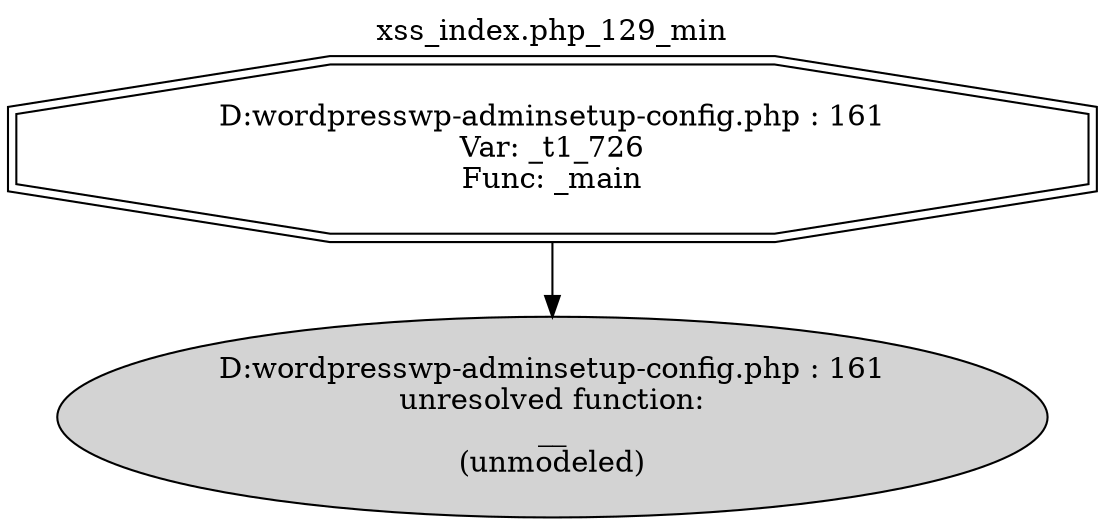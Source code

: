 digraph cfg {
  label="xss_index.php_129_min";
  labelloc=t;
  n1 [shape=doubleoctagon, label="D:\wordpress\wp-admin\setup-config.php : 161\nVar: _t1_726\nFunc: _main\n"];
  n2 [shape=ellipse, label="D:\wordpress\wp-admin\setup-config.php : 161\nunresolved function:\n__\n(unmodeled)\n",style=filled];
  n1 -> n2;
}

